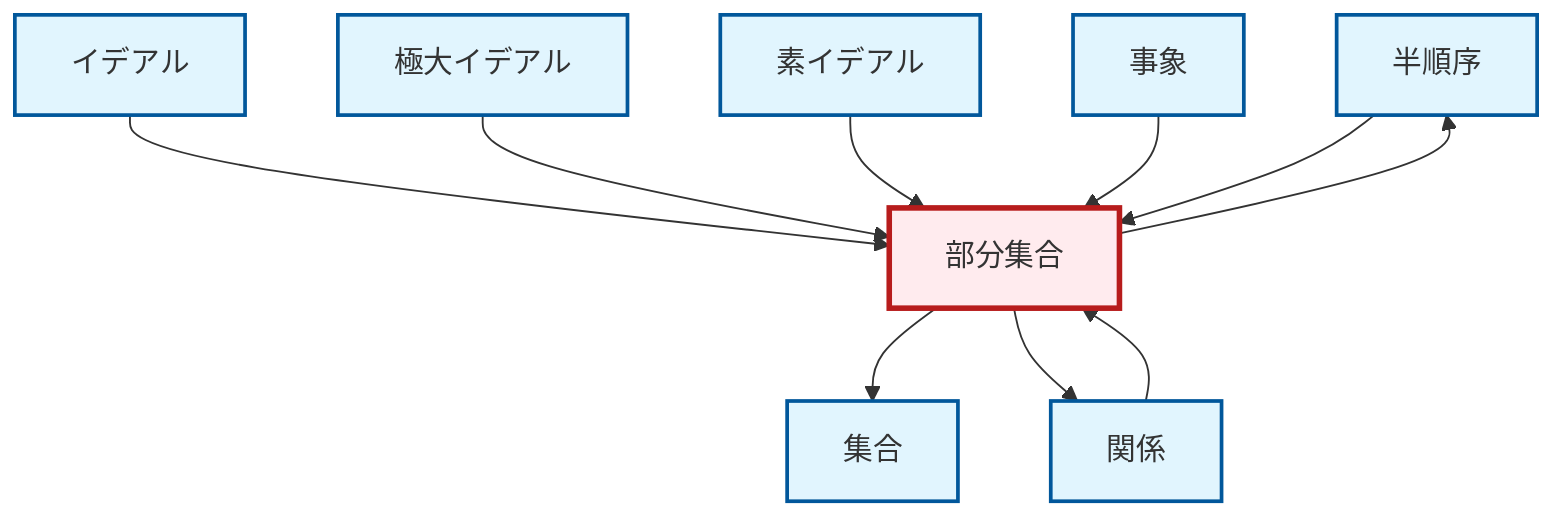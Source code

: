 graph TD
    classDef definition fill:#e1f5fe,stroke:#01579b,stroke-width:2px
    classDef theorem fill:#f3e5f5,stroke:#4a148c,stroke-width:2px
    classDef axiom fill:#fff3e0,stroke:#e65100,stroke-width:2px
    classDef example fill:#e8f5e9,stroke:#1b5e20,stroke-width:2px
    classDef current fill:#ffebee,stroke:#b71c1c,stroke-width:3px
    def-partial-order["半順序"]:::definition
    def-ideal["イデアル"]:::definition
    def-subset["部分集合"]:::definition
    def-relation["関係"]:::definition
    def-set["集合"]:::definition
    def-maximal-ideal["極大イデアル"]:::definition
    def-event["事象"]:::definition
    def-prime-ideal["素イデアル"]:::definition
    def-subset --> def-partial-order
    def-ideal --> def-subset
    def-subset --> def-set
    def-maximal-ideal --> def-subset
    def-prime-ideal --> def-subset
    def-subset --> def-relation
    def-event --> def-subset
    def-relation --> def-subset
    def-partial-order --> def-subset
    class def-subset current